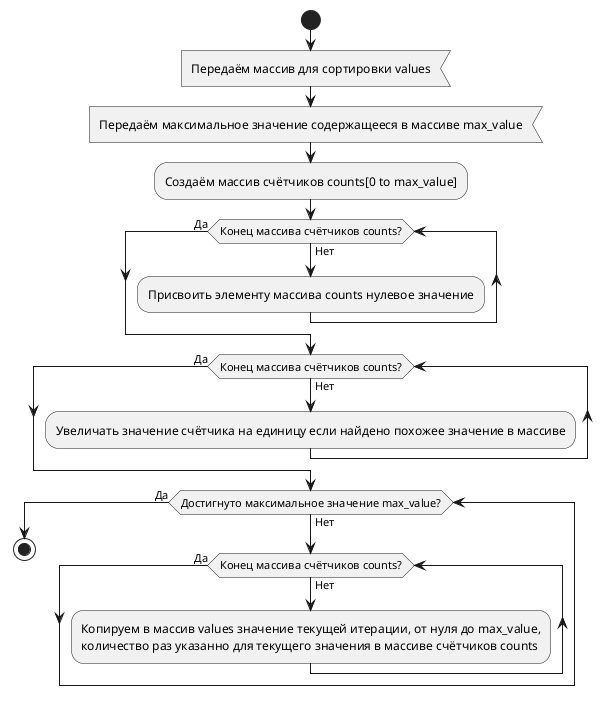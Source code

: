 ﻿@startuml
start
    :Передаём массив для сортировки values<
    :Передаём максимальное значение содержащееся в массиве max_value<

    :Создаём массив счётчиков counts[0 to max_value];
    
    while (Конец массива счётчиков counts?) is (Нет)
        :Присвоить элементу массива counts нулевое значение;
    endwhile (Да)

    while (Конец массива счётчиков counts?) is (Нет)
        :Увеличать значение счётчика на единицу если найдено похожее значение в массиве;
    endwhile (Да)
    
    while (Достигнуто максимальное значение max_value?) is (Нет)
        while (Конец массива счётчиков counts?) is (Нет)
            :Копируем в массив values значение текущей итерации, от нуля до max_value,
            количество раз указанно для текущего значения в массиве счётчиков counts;
        endwhile (Да)
    endwhile (Да)
stop
@enduml